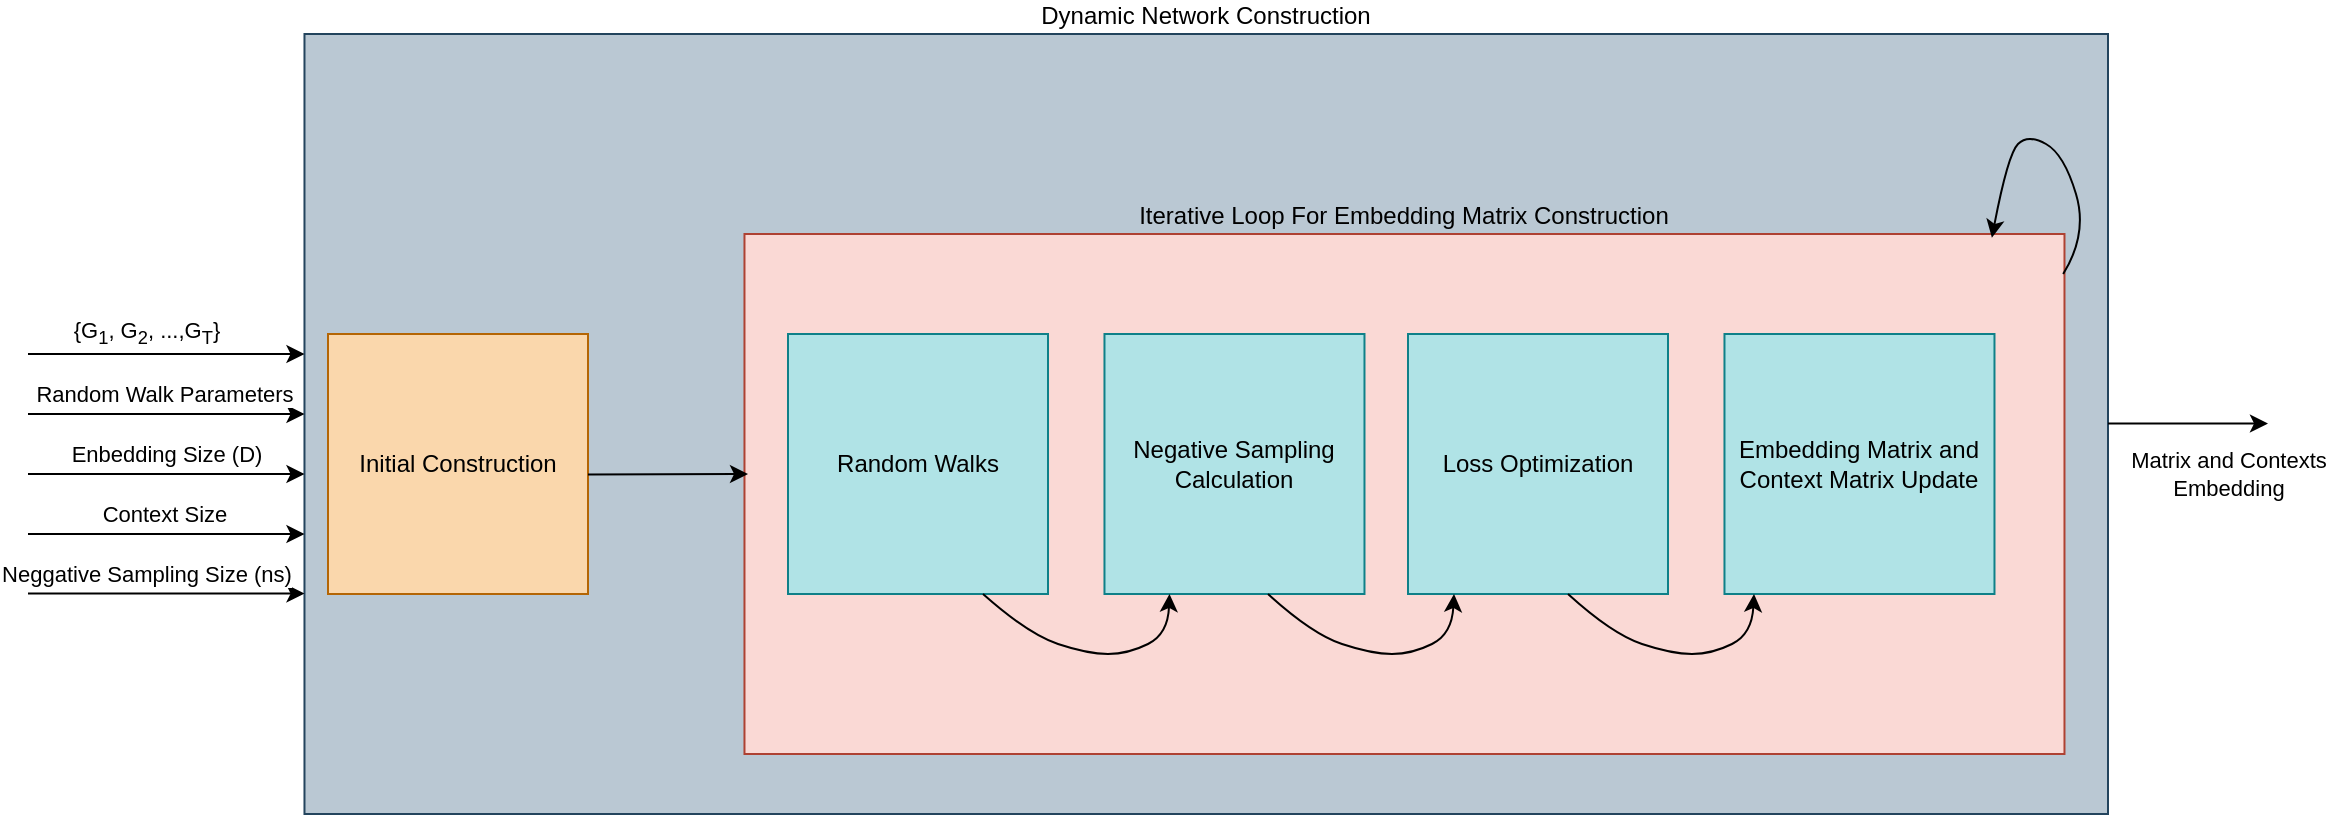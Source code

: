 <mxfile version="24.7.5">
  <diagram name="Page-1" id="m3Kgad-uBVj2aAU8IxAz">
    <mxGraphModel dx="1418" dy="820" grid="1" gridSize="10" guides="1" tooltips="1" connect="1" arrows="1" fold="1" page="1" pageScale="1" pageWidth="1169" pageHeight="827" math="0" shadow="0">
      <root>
        <mxCell id="0" />
        <mxCell id="1" parent="0" />
        <mxCell id="_XCqybRmd7cWEvjCYS1G-1" value="Dynamic Network Construction" style="rounded=0;whiteSpace=wrap;html=1;labelPosition=center;verticalLabelPosition=top;align=center;verticalAlign=bottom;fillColor=#bac8d3;strokeColor=#23445d;" vertex="1" parent="1">
          <mxGeometry x="158.24" y="120" width="901.76" height="390" as="geometry" />
        </mxCell>
        <mxCell id="_XCqybRmd7cWEvjCYS1G-5" value="Iterative Loop For Embedding Matrix Construction" style="rounded=0;whiteSpace=wrap;html=1;labelPosition=center;verticalLabelPosition=top;align=center;verticalAlign=bottom;fillColor=#fad9d5;strokeColor=#ae4132;" vertex="1" parent="1">
          <mxGeometry x="378.24" y="220" width="660" height="260" as="geometry" />
        </mxCell>
        <mxCell id="_XCqybRmd7cWEvjCYS1G-2" value="Initial Construction" style="rounded=0;whiteSpace=wrap;html=1;fillColor=#fad7ac;strokeColor=#b46504;" vertex="1" parent="1">
          <mxGeometry x="170" y="270" width="130" height="130" as="geometry" />
        </mxCell>
        <mxCell id="_XCqybRmd7cWEvjCYS1G-3" value="Random Walks" style="rounded=0;whiteSpace=wrap;html=1;fillColor=#b0e3e6;strokeColor=#0e8088;" vertex="1" parent="1">
          <mxGeometry x="400" y="270" width="130" height="130" as="geometry" />
        </mxCell>
        <mxCell id="_XCqybRmd7cWEvjCYS1G-4" value="Negative Sampling Calculation" style="rounded=0;whiteSpace=wrap;html=1;fillColor=#b0e3e6;strokeColor=#0e8088;" vertex="1" parent="1">
          <mxGeometry x="558.24" y="270" width="130" height="130" as="geometry" />
        </mxCell>
        <mxCell id="_XCqybRmd7cWEvjCYS1G-6" value="" style="endArrow=classic;html=1;rounded=0;entryX=-0.002;entryY=0.308;entryDx=0;entryDy=0;entryPerimeter=0;" edge="1" parent="1">
          <mxGeometry width="50" height="50" relative="1" as="geometry">
            <mxPoint x="20" y="280.01" as="sourcePoint" />
            <mxPoint x="158.24" y="280" as="targetPoint" />
          </mxGeometry>
        </mxCell>
        <mxCell id="_XCqybRmd7cWEvjCYS1G-11" value="&lt;span style=&quot;font-size:12.0pt;mso-bidi-font-size:11.0pt;line-height:107%;&lt;br/&gt;font-family:&amp;quot;Times New Roman&amp;quot;,serif;mso-ascii-theme-font:major-bidi;mso-fareast-font-family:&lt;br/&gt;Calibri;mso-hansi-theme-font:major-bidi;mso-bidi-font-family:Calibri;&lt;br/&gt;mso-font-kerning:0pt;mso-ligatures:none;mso-ansi-language:EN-US;mso-fareast-language:&lt;br/&gt;#0C00;mso-bidi-language:AR-SA&quot; lang=&quot;EN-US&quot;&gt;&lt;br/&gt; &lt;br/&gt; &lt;br/&gt;  &lt;br/&gt;  &lt;br/&gt;  &lt;br/&gt;  &lt;br/&gt;  &lt;br/&gt;  &lt;br/&gt;  &lt;br/&gt;  &lt;br/&gt;  &lt;br/&gt;  &lt;br/&gt;  &lt;br/&gt;  &lt;br/&gt; &lt;br/&gt; &lt;br/&gt; &lt;br/&gt;&lt;br/&gt; &lt;br/&gt;&lt;/span&gt;" style="edgeLabel;html=1;align=center;verticalAlign=middle;resizable=0;points=[];" vertex="1" connectable="0" parent="_XCqybRmd7cWEvjCYS1G-6">
          <mxGeometry x="-0.033" y="-1" relative="1" as="geometry">
            <mxPoint as="offset" />
          </mxGeometry>
        </mxCell>
        <mxCell id="_XCqybRmd7cWEvjCYS1G-12" value="{G&lt;sub&gt;1&lt;/sub&gt;, G&lt;sub&gt;2&lt;/sub&gt;, ...,G&lt;sub&gt;T&lt;/sub&gt;}" style="edgeLabel;html=1;align=center;verticalAlign=middle;resizable=0;points=[];" vertex="1" connectable="0" parent="_XCqybRmd7cWEvjCYS1G-6">
          <mxGeometry x="-0.079" y="-1" relative="1" as="geometry">
            <mxPoint x="-5" y="-11" as="offset" />
          </mxGeometry>
        </mxCell>
        <mxCell id="_XCqybRmd7cWEvjCYS1G-7" value="" style="endArrow=classic;html=1;rounded=0;entryX=-0.002;entryY=0.308;entryDx=0;entryDy=0;entryPerimeter=0;" edge="1" parent="1">
          <mxGeometry width="50" height="50" relative="1" as="geometry">
            <mxPoint x="20.0" y="310.01" as="sourcePoint" />
            <mxPoint x="158.24" y="310" as="targetPoint" />
          </mxGeometry>
        </mxCell>
        <mxCell id="_XCqybRmd7cWEvjCYS1G-13" value="Random Walk Parameters" style="edgeLabel;html=1;align=center;verticalAlign=middle;resizable=0;points=[];" vertex="1" connectable="0" parent="_XCqybRmd7cWEvjCYS1G-7">
          <mxGeometry x="-0.189" y="2" relative="1" as="geometry">
            <mxPoint x="12" y="-8" as="offset" />
          </mxGeometry>
        </mxCell>
        <mxCell id="_XCqybRmd7cWEvjCYS1G-8" value="" style="endArrow=classic;html=1;rounded=0;entryX=-0.002;entryY=0.308;entryDx=0;entryDy=0;entryPerimeter=0;" edge="1" parent="1">
          <mxGeometry width="50" height="50" relative="1" as="geometry">
            <mxPoint x="20.0" y="340.01" as="sourcePoint" />
            <mxPoint x="158.24" y="340" as="targetPoint" />
          </mxGeometry>
        </mxCell>
        <mxCell id="_XCqybRmd7cWEvjCYS1G-14" value="Enbedding Size (D)" style="edgeLabel;html=1;align=center;verticalAlign=middle;resizable=0;points=[];" vertex="1" connectable="0" parent="_XCqybRmd7cWEvjCYS1G-8">
          <mxGeometry x="0.152" relative="1" as="geometry">
            <mxPoint x="-11" y="-10" as="offset" />
          </mxGeometry>
        </mxCell>
        <mxCell id="_XCqybRmd7cWEvjCYS1G-9" value="" style="endArrow=classic;html=1;rounded=0;entryX=-0.002;entryY=0.308;entryDx=0;entryDy=0;entryPerimeter=0;" edge="1" parent="1">
          <mxGeometry width="50" height="50" relative="1" as="geometry">
            <mxPoint x="20.0" y="370.01" as="sourcePoint" />
            <mxPoint x="158.24" y="370" as="targetPoint" />
          </mxGeometry>
        </mxCell>
        <mxCell id="_XCqybRmd7cWEvjCYS1G-15" value="Context Size" style="edgeLabel;html=1;align=center;verticalAlign=middle;resizable=0;points=[];" vertex="1" connectable="0" parent="_XCqybRmd7cWEvjCYS1G-9">
          <mxGeometry x="-0.421" y="-2" relative="1" as="geometry">
            <mxPoint x="28" y="-12" as="offset" />
          </mxGeometry>
        </mxCell>
        <mxCell id="_XCqybRmd7cWEvjCYS1G-10" value="" style="endArrow=classic;html=1;rounded=0;entryX=-0.002;entryY=0.308;entryDx=0;entryDy=0;entryPerimeter=0;" edge="1" parent="1">
          <mxGeometry width="50" height="50" relative="1" as="geometry">
            <mxPoint x="20.0" y="399.81" as="sourcePoint" />
            <mxPoint x="158.24" y="399.8" as="targetPoint" />
          </mxGeometry>
        </mxCell>
        <mxCell id="_XCqybRmd7cWEvjCYS1G-16" value="Neggative Sampling Size (ns)" style="edgeLabel;html=1;align=center;verticalAlign=middle;resizable=0;points=[];" vertex="1" connectable="0" parent="_XCqybRmd7cWEvjCYS1G-10">
          <mxGeometry x="0.036" y="2" relative="1" as="geometry">
            <mxPoint x="-13" y="-8" as="offset" />
          </mxGeometry>
        </mxCell>
        <mxCell id="_XCqybRmd7cWEvjCYS1G-17" value="Loss Optimization" style="rounded=0;whiteSpace=wrap;html=1;fillColor=#b0e3e6;strokeColor=#0e8088;" vertex="1" parent="1">
          <mxGeometry x="710" y="270" width="130" height="130" as="geometry" />
        </mxCell>
        <mxCell id="_XCqybRmd7cWEvjCYS1G-18" value="Embedding Matrix and Context Matrix Update" style="rounded=0;whiteSpace=wrap;html=1;fillColor=#b0e3e6;strokeColor=#0e8088;" vertex="1" parent="1">
          <mxGeometry x="868.24" y="270" width="135" height="130" as="geometry" />
        </mxCell>
        <mxCell id="_XCqybRmd7cWEvjCYS1G-19" value="" style="endArrow=classic;html=1;rounded=0;exitX=1;exitY=0.54;exitDx=0;exitDy=0;exitPerimeter=0;" edge="1" parent="1" source="_XCqybRmd7cWEvjCYS1G-2">
          <mxGeometry width="50" height="50" relative="1" as="geometry">
            <mxPoint x="318.24" y="340.01" as="sourcePoint" />
            <mxPoint x="380" y="340" as="targetPoint" />
          </mxGeometry>
        </mxCell>
        <mxCell id="_XCqybRmd7cWEvjCYS1G-20" value="&lt;span style=&quot;font-size:12.0pt;mso-bidi-font-size:11.0pt;line-height:107%;&lt;br/&gt;font-family:&amp;quot;Times New Roman&amp;quot;,serif;mso-ascii-theme-font:major-bidi;mso-fareast-font-family:&lt;br/&gt;Calibri;mso-hansi-theme-font:major-bidi;mso-bidi-font-family:Calibri;&lt;br/&gt;mso-font-kerning:0pt;mso-ligatures:none;mso-ansi-language:EN-US;mso-fareast-language:&lt;br/&gt;#0C00;mso-bidi-language:AR-SA&quot; lang=&quot;EN-US&quot;&gt;&lt;br/&gt; &lt;br/&gt; &lt;br/&gt;  &lt;br/&gt;  &lt;br/&gt;  &lt;br/&gt;  &lt;br/&gt;  &lt;br/&gt;  &lt;br/&gt;  &lt;br/&gt;  &lt;br/&gt;  &lt;br/&gt;  &lt;br/&gt;  &lt;br/&gt;  &lt;br/&gt; &lt;br/&gt; &lt;br/&gt; &lt;br/&gt;&lt;br/&gt; &lt;br/&gt;&lt;/span&gt;" style="edgeLabel;html=1;align=center;verticalAlign=middle;resizable=0;points=[];" vertex="1" connectable="0" parent="_XCqybRmd7cWEvjCYS1G-19">
          <mxGeometry x="-0.033" y="-1" relative="1" as="geometry">
            <mxPoint as="offset" />
          </mxGeometry>
        </mxCell>
        <mxCell id="_XCqybRmd7cWEvjCYS1G-21" value="fixed Graphs" style="edgeLabel;html=1;align=center;verticalAlign=middle;resizable=0;points=[];fontColor=none;noLabel=1;" vertex="1" connectable="0" parent="_XCqybRmd7cWEvjCYS1G-19">
          <mxGeometry x="-0.079" y="-1" relative="1" as="geometry">
            <mxPoint x="-2" y="19" as="offset" />
          </mxGeometry>
        </mxCell>
        <mxCell id="_XCqybRmd7cWEvjCYS1G-23" value="" style="curved=1;endArrow=classic;html=1;rounded=0;exitX=0.75;exitY=1;exitDx=0;exitDy=0;entryX=0.25;entryY=1;entryDx=0;entryDy=0;" edge="1" parent="1" source="_XCqybRmd7cWEvjCYS1G-3" target="_XCqybRmd7cWEvjCYS1G-4">
          <mxGeometry width="50" height="50" relative="1" as="geometry">
            <mxPoint x="515" y="450" as="sourcePoint" />
            <mxPoint x="565" y="400" as="targetPoint" />
            <Array as="points">
              <mxPoint x="520" y="420" />
              <mxPoint x="550" y="430" />
              <mxPoint x="570" y="430" />
              <mxPoint x="590" y="420" />
            </Array>
          </mxGeometry>
        </mxCell>
        <mxCell id="_XCqybRmd7cWEvjCYS1G-26" value="Node Walks Sequences" style="edgeLabel;html=1;align=center;verticalAlign=middle;resizable=0;points=[];fontColor=none;noLabel=1;" vertex="1" connectable="0" parent="_XCqybRmd7cWEvjCYS1G-23">
          <mxGeometry x="0.212" y="-1" relative="1" as="geometry">
            <mxPoint x="-5" y="9" as="offset" />
          </mxGeometry>
        </mxCell>
        <mxCell id="_XCqybRmd7cWEvjCYS1G-24" value="" style="curved=1;endArrow=classic;html=1;rounded=0;exitX=0.75;exitY=1;exitDx=0;exitDy=0;entryX=0.25;entryY=1;entryDx=0;entryDy=0;" edge="1" parent="1">
          <mxGeometry width="50" height="50" relative="1" as="geometry">
            <mxPoint x="640" y="400" as="sourcePoint" />
            <mxPoint x="733" y="400" as="targetPoint" />
            <Array as="points">
              <mxPoint x="662" y="420" />
              <mxPoint x="692" y="430" />
              <mxPoint x="712" y="430" />
              <mxPoint x="732" y="420" />
            </Array>
          </mxGeometry>
        </mxCell>
        <mxCell id="_XCqybRmd7cWEvjCYS1G-27" value="Loss Values" style="edgeLabel;html=1;align=center;verticalAlign=middle;resizable=0;points=[];fontColor=none;noLabel=1;" vertex="1" connectable="0" parent="_XCqybRmd7cWEvjCYS1G-24">
          <mxGeometry x="-0.18" relative="1" as="geometry">
            <mxPoint x="18" y="13" as="offset" />
          </mxGeometry>
        </mxCell>
        <mxCell id="_XCqybRmd7cWEvjCYS1G-25" value="" style="curved=1;endArrow=classic;html=1;rounded=0;exitX=0.75;exitY=1;exitDx=0;exitDy=0;entryX=0.25;entryY=1;entryDx=0;entryDy=0;" edge="1" parent="1">
          <mxGeometry width="50" height="50" relative="1" as="geometry">
            <mxPoint x="790" y="400" as="sourcePoint" />
            <mxPoint x="883" y="400" as="targetPoint" />
            <Array as="points">
              <mxPoint x="812" y="420" />
              <mxPoint x="842" y="430" />
              <mxPoint x="862" y="430" />
              <mxPoint x="882" y="420" />
            </Array>
          </mxGeometry>
        </mxCell>
        <mxCell id="_XCqybRmd7cWEvjCYS1G-28" value="Updated Loss Values" style="edgeLabel;html=1;align=center;verticalAlign=middle;resizable=0;points=[];fontColor=none;noLabel=1;" vertex="1" connectable="0" parent="_XCqybRmd7cWEvjCYS1G-25">
          <mxGeometry x="-0.069" y="2" relative="1" as="geometry">
            <mxPoint x="1" y="23" as="offset" />
          </mxGeometry>
        </mxCell>
        <mxCell id="_XCqybRmd7cWEvjCYS1G-31" value="" style="endArrow=classic;html=1;rounded=0;exitX=1;exitY=0.54;exitDx=0;exitDy=0;exitPerimeter=0;" edge="1" parent="1">
          <mxGeometry width="50" height="50" relative="1" as="geometry">
            <mxPoint x="1060" y="314.76" as="sourcePoint" />
            <mxPoint x="1140" y="314.76" as="targetPoint" />
          </mxGeometry>
        </mxCell>
        <mxCell id="_XCqybRmd7cWEvjCYS1G-32" value="&lt;span style=&quot;font-size:12.0pt;mso-bidi-font-size:11.0pt;line-height:107%;&lt;br/&gt;font-family:&amp;quot;Times New Roman&amp;quot;,serif;mso-ascii-theme-font:major-bidi;mso-fareast-font-family:&lt;br/&gt;Calibri;mso-hansi-theme-font:major-bidi;mso-bidi-font-family:Calibri;&lt;br/&gt;mso-font-kerning:0pt;mso-ligatures:none;mso-ansi-language:EN-US;mso-fareast-language:&lt;br/&gt;#0C00;mso-bidi-language:AR-SA&quot; lang=&quot;EN-US&quot;&gt;&lt;br/&gt; &lt;br/&gt; &lt;br/&gt;  &lt;br/&gt;  &lt;br/&gt;  &lt;br/&gt;  &lt;br/&gt;  &lt;br/&gt;  &lt;br/&gt;  &lt;br/&gt;  &lt;br/&gt;  &lt;br/&gt;  &lt;br/&gt;  &lt;br/&gt;  &lt;br/&gt; &lt;br/&gt; &lt;br/&gt; &lt;br/&gt;&lt;br/&gt; &lt;br/&gt;&lt;/span&gt;" style="edgeLabel;html=1;align=center;verticalAlign=middle;resizable=0;points=[];" vertex="1" connectable="0" parent="_XCqybRmd7cWEvjCYS1G-31">
          <mxGeometry x="-0.033" y="-1" relative="1" as="geometry">
            <mxPoint as="offset" />
          </mxGeometry>
        </mxCell>
        <mxCell id="_XCqybRmd7cWEvjCYS1G-33" value="Matrix and Contexts&lt;br&gt;Embedding" style="edgeLabel;html=1;align=center;verticalAlign=middle;resizable=0;points=[];" vertex="1" connectable="0" parent="_XCqybRmd7cWEvjCYS1G-31">
          <mxGeometry x="-0.079" y="-1" relative="1" as="geometry">
            <mxPoint x="23" y="24" as="offset" />
          </mxGeometry>
        </mxCell>
        <mxCell id="_XCqybRmd7cWEvjCYS1G-34" value="" style="curved=1;endArrow=classic;html=1;rounded=0;exitX=0.999;exitY=0.077;exitDx=0;exitDy=0;entryX=0.945;entryY=0.007;entryDx=0;entryDy=0;entryPerimeter=0;exitPerimeter=0;" edge="1" parent="1" source="_XCqybRmd7cWEvjCYS1G-5" target="_XCqybRmd7cWEvjCYS1G-5">
          <mxGeometry width="50" height="50" relative="1" as="geometry">
            <mxPoint x="940" y="150" as="sourcePoint" />
            <mxPoint x="1033" y="150" as="targetPoint" />
            <Array as="points">
              <mxPoint x="1050" y="220" />
              <mxPoint x="1038" y="180" />
              <mxPoint x="1020" y="170" />
              <mxPoint x="1010" y="180" />
            </Array>
          </mxGeometry>
        </mxCell>
        <mxCell id="_XCqybRmd7cWEvjCYS1G-35" value="For each Graph" style="edgeLabel;html=1;align=center;verticalAlign=middle;resizable=0;points=[];fontColor=none;noLabel=1;" vertex="1" connectable="0" parent="_XCqybRmd7cWEvjCYS1G-34">
          <mxGeometry x="-0.069" y="2" relative="1" as="geometry">
            <mxPoint x="-54" y="-30" as="offset" />
          </mxGeometry>
        </mxCell>
      </root>
    </mxGraphModel>
  </diagram>
</mxfile>
